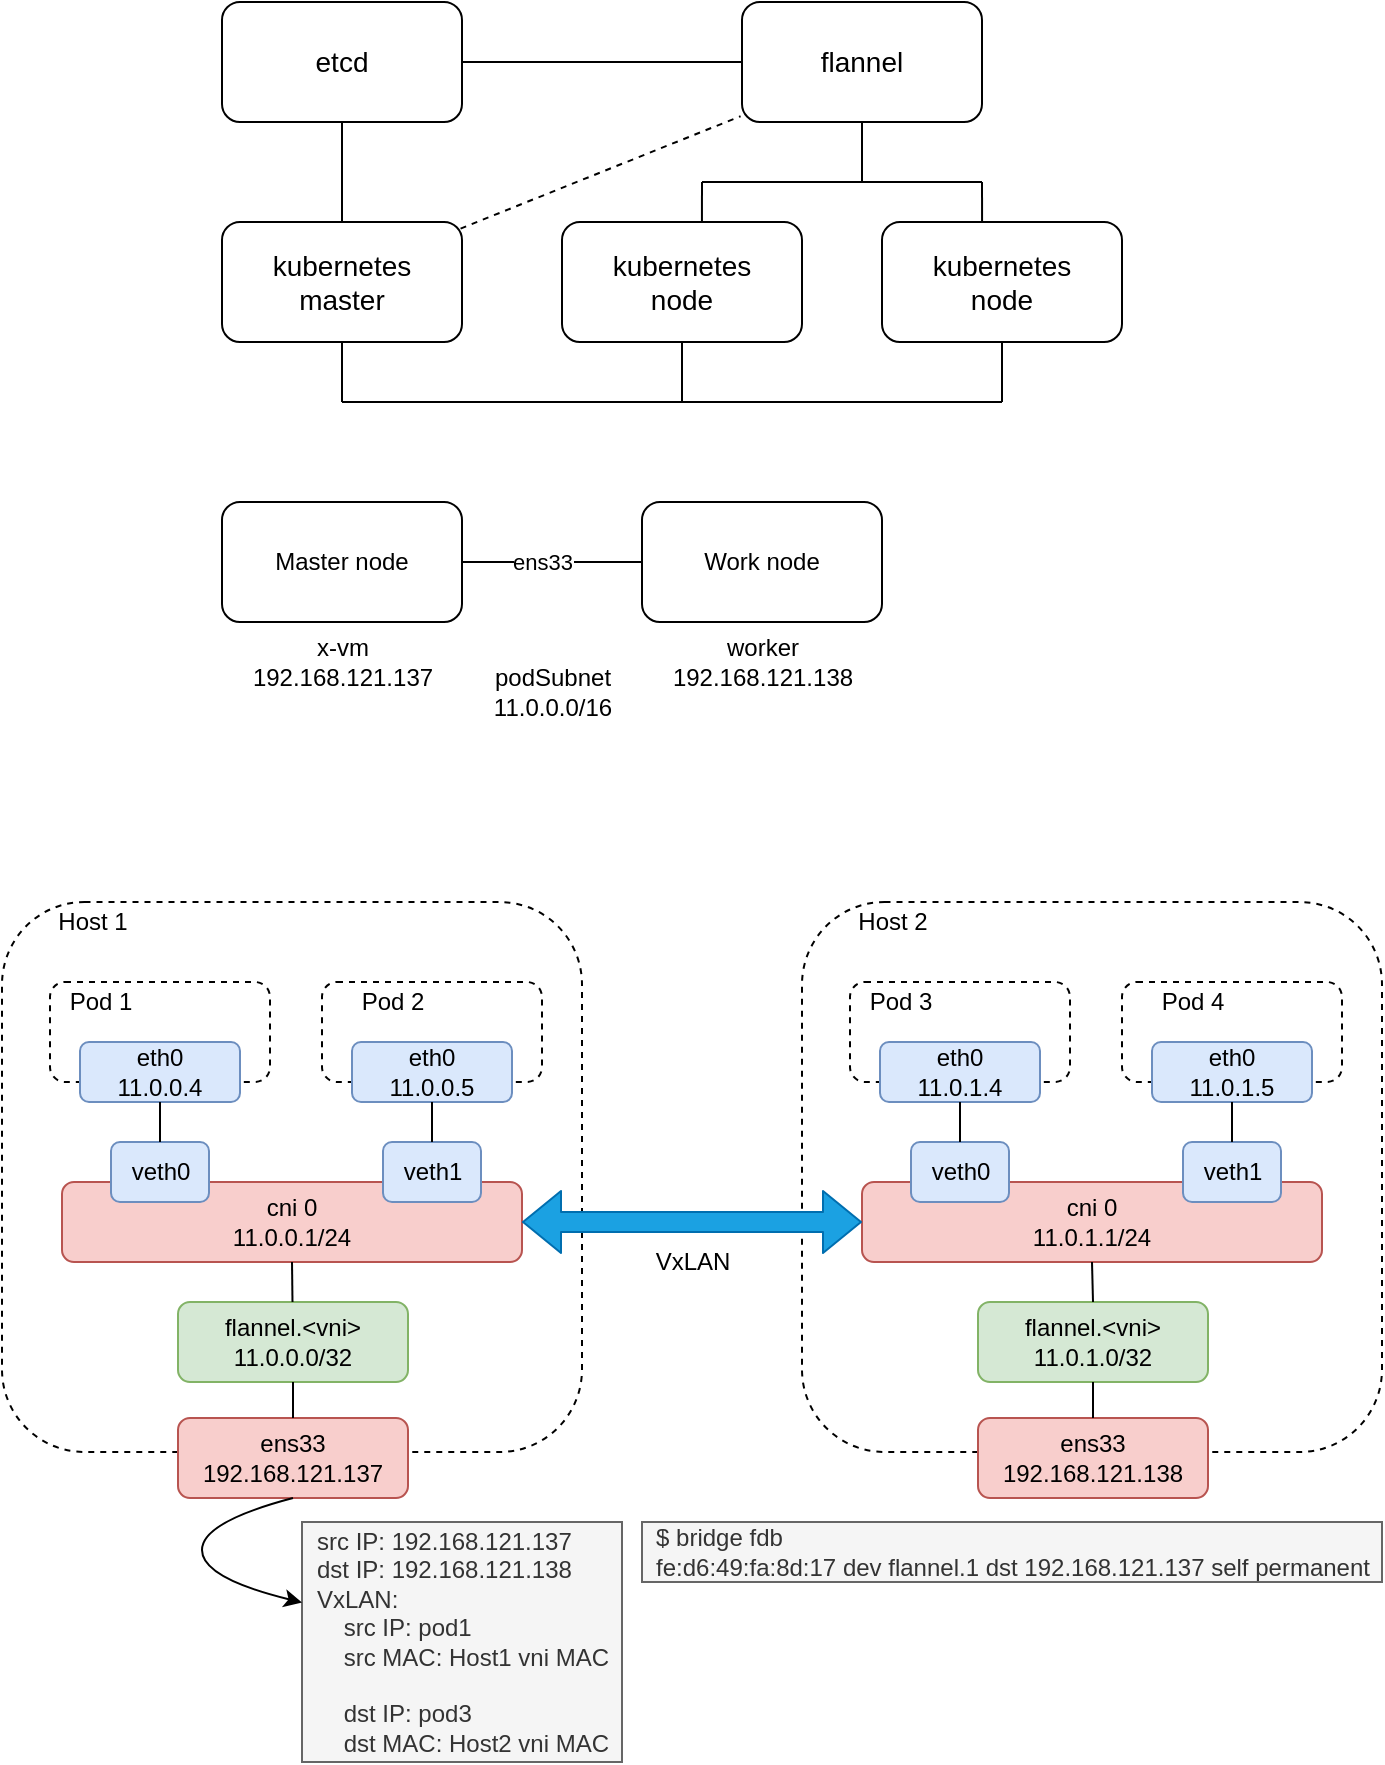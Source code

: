 <mxfile version="13.3.5" type="device"><diagram id="jFzlN2AWs4iLb1KRnkbO" name="第 1 页"><mxGraphModel dx="406" dy="1401" grid="1" gridSize="10" guides="1" tooltips="1" connect="1" arrows="1" fold="1" page="1" pageScale="1" pageWidth="827" pageHeight="1169" math="0" shadow="0"><root><mxCell id="0"/><mxCell id="1" parent="0"/><mxCell id="taxR5K3jHhMhIcNvMqzj-1" value="Master node" style="rounded=1;whiteSpace=wrap;html=1;" vertex="1" parent="1"><mxGeometry x="140" y="110" width="120" height="60" as="geometry"/></mxCell><mxCell id="taxR5K3jHhMhIcNvMqzj-2" value="Work node" style="rounded=1;whiteSpace=wrap;html=1;" vertex="1" parent="1"><mxGeometry x="350" y="110" width="120" height="60" as="geometry"/></mxCell><mxCell id="taxR5K3jHhMhIcNvMqzj-3" value="x-vm&lt;br&gt;192.168.121.137" style="text;html=1;align=center;verticalAlign=middle;resizable=0;points=[];autosize=1;" vertex="1" parent="1"><mxGeometry x="145" y="175" width="110" height="30" as="geometry"/></mxCell><mxCell id="taxR5K3jHhMhIcNvMqzj-4" value="worker&lt;br&gt;192.168.121.138" style="text;html=1;align=center;verticalAlign=middle;resizable=0;points=[];autosize=1;" vertex="1" parent="1"><mxGeometry x="355" y="175" width="110" height="30" as="geometry"/></mxCell><mxCell id="taxR5K3jHhMhIcNvMqzj-9" value="" style="endArrow=none;html=1;entryX=0;entryY=0.5;entryDx=0;entryDy=0;exitX=1;exitY=0.5;exitDx=0;exitDy=0;" edge="1" parent="1" source="taxR5K3jHhMhIcNvMqzj-1" target="taxR5K3jHhMhIcNvMqzj-2"><mxGeometry width="50" height="50" relative="1" as="geometry"><mxPoint x="260" y="140" as="sourcePoint"/><mxPoint x="280" y="140" as="targetPoint"/></mxGeometry></mxCell><mxCell id="taxR5K3jHhMhIcNvMqzj-11" value="ens33" style="edgeLabel;html=1;align=center;verticalAlign=middle;resizable=0;points=[];" vertex="1" connectable="0" parent="taxR5K3jHhMhIcNvMqzj-9"><mxGeometry x="-0.311" relative="1" as="geometry"><mxPoint x="9" as="offset"/></mxGeometry></mxCell><mxCell id="taxR5K3jHhMhIcNvMqzj-12" value="podSubnet&lt;br&gt;11.0.0.0/16" style="text;html=1;align=center;verticalAlign=middle;resizable=0;points=[];autosize=1;" vertex="1" parent="1"><mxGeometry x="270" y="190" width="70" height="30" as="geometry"/></mxCell><mxCell id="taxR5K3jHhMhIcNvMqzj-13" value="" style="rounded=1;whiteSpace=wrap;html=1;dashed=1;" vertex="1" parent="1"><mxGeometry x="30" y="310" width="290" height="275" as="geometry"/></mxCell><mxCell id="taxR5K3jHhMhIcNvMqzj-14" value="" style="rounded=1;whiteSpace=wrap;html=1;dashed=1;" vertex="1" parent="1"><mxGeometry x="54" y="350" width="110" height="50" as="geometry"/></mxCell><mxCell id="taxR5K3jHhMhIcNvMqzj-15" value="eth0&lt;br&gt;11.0.0.4" style="rounded=1;whiteSpace=wrap;html=1;fillColor=#dae8fc;strokeColor=#6c8ebf;" vertex="1" parent="1"><mxGeometry x="69" y="380" width="80" height="30" as="geometry"/></mxCell><mxCell id="taxR5K3jHhMhIcNvMqzj-16" value="cni 0&lt;br&gt;11.0.0.1/24" style="rounded=1;whiteSpace=wrap;html=1;fillColor=#f8cecc;strokeColor=#b85450;" vertex="1" parent="1"><mxGeometry x="60" y="450" width="230" height="40" as="geometry"/></mxCell><mxCell id="taxR5K3jHhMhIcNvMqzj-17" value="flannel.&amp;lt;vni&amp;gt;&lt;br&gt;11.0.0.0/32" style="rounded=1;whiteSpace=wrap;html=1;fillColor=#d5e8d4;strokeColor=#82b366;" vertex="1" parent="1"><mxGeometry x="118" y="510" width="115" height="40" as="geometry"/></mxCell><mxCell id="taxR5K3jHhMhIcNvMqzj-18" value="ens33&lt;br&gt;192.168.121.137" style="rounded=1;whiteSpace=wrap;html=1;fillColor=#f8cecc;strokeColor=#b85450;" vertex="1" parent="1"><mxGeometry x="118" y="568" width="115" height="40" as="geometry"/></mxCell><mxCell id="taxR5K3jHhMhIcNvMqzj-20" value="" style="rounded=1;whiteSpace=wrap;html=1;dashed=1;" vertex="1" parent="1"><mxGeometry x="190" y="350" width="110" height="50" as="geometry"/></mxCell><mxCell id="taxR5K3jHhMhIcNvMqzj-19" value="eth0&lt;br&gt;11.0.0.5" style="rounded=1;whiteSpace=wrap;html=1;fillColor=#dae8fc;strokeColor=#6c8ebf;" vertex="1" parent="1"><mxGeometry x="205" y="380" width="80" height="30" as="geometry"/></mxCell><mxCell id="taxR5K3jHhMhIcNvMqzj-21" value="veth0" style="rounded=1;whiteSpace=wrap;html=1;fillColor=#dae8fc;strokeColor=#6c8ebf;" vertex="1" parent="1"><mxGeometry x="84.5" y="430" width="49" height="30" as="geometry"/></mxCell><mxCell id="taxR5K3jHhMhIcNvMqzj-22" value="veth1" style="rounded=1;whiteSpace=wrap;html=1;fillColor=#dae8fc;strokeColor=#6c8ebf;" vertex="1" parent="1"><mxGeometry x="220.5" y="430" width="49" height="30" as="geometry"/></mxCell><mxCell id="taxR5K3jHhMhIcNvMqzj-24" value="Host 1" style="text;html=1;align=center;verticalAlign=middle;resizable=0;points=[];autosize=1;" vertex="1" parent="1"><mxGeometry x="50" y="310" width="50" height="20" as="geometry"/></mxCell><mxCell id="taxR5K3jHhMhIcNvMqzj-25" value="Pod 1" style="text;html=1;align=center;verticalAlign=middle;resizable=0;points=[];autosize=1;" vertex="1" parent="1"><mxGeometry x="54" y="350" width="50" height="20" as="geometry"/></mxCell><mxCell id="taxR5K3jHhMhIcNvMqzj-26" value="Pod 2" style="text;html=1;align=center;verticalAlign=middle;resizable=0;points=[];autosize=1;" vertex="1" parent="1"><mxGeometry x="200" y="350" width="50" height="20" as="geometry"/></mxCell><mxCell id="taxR5K3jHhMhIcNvMqzj-27" value="" style="rounded=1;whiteSpace=wrap;html=1;dashed=1;" vertex="1" parent="1"><mxGeometry x="430" y="310" width="290" height="275" as="geometry"/></mxCell><mxCell id="taxR5K3jHhMhIcNvMqzj-28" value="" style="rounded=1;whiteSpace=wrap;html=1;dashed=1;" vertex="1" parent="1"><mxGeometry x="454" y="350" width="110" height="50" as="geometry"/></mxCell><mxCell id="taxR5K3jHhMhIcNvMqzj-29" value="eth0&lt;br&gt;11.0.1.4" style="rounded=1;whiteSpace=wrap;html=1;fillColor=#dae8fc;strokeColor=#6c8ebf;" vertex="1" parent="1"><mxGeometry x="469" y="380" width="80" height="30" as="geometry"/></mxCell><mxCell id="taxR5K3jHhMhIcNvMqzj-30" value="cni 0&lt;br&gt;11.0.1.1/24" style="rounded=1;whiteSpace=wrap;html=1;fillColor=#f8cecc;strokeColor=#b85450;" vertex="1" parent="1"><mxGeometry x="460" y="450" width="230" height="40" as="geometry"/></mxCell><mxCell id="taxR5K3jHhMhIcNvMqzj-31" value="flannel.&amp;lt;vni&amp;gt;&lt;br&gt;11.0.1.0/32" style="rounded=1;whiteSpace=wrap;html=1;fillColor=#d5e8d4;strokeColor=#82b366;" vertex="1" parent="1"><mxGeometry x="518" y="510" width="115" height="40" as="geometry"/></mxCell><mxCell id="taxR5K3jHhMhIcNvMqzj-32" value="ens33&lt;br&gt;192.168.121.138" style="rounded=1;whiteSpace=wrap;html=1;fillColor=#f8cecc;strokeColor=#b85450;" vertex="1" parent="1"><mxGeometry x="518" y="568" width="115" height="40" as="geometry"/></mxCell><mxCell id="taxR5K3jHhMhIcNvMqzj-33" value="" style="rounded=1;whiteSpace=wrap;html=1;dashed=1;" vertex="1" parent="1"><mxGeometry x="590" y="350" width="110" height="50" as="geometry"/></mxCell><mxCell id="taxR5K3jHhMhIcNvMqzj-34" value="eth0&lt;br&gt;11.0.1.5" style="rounded=1;whiteSpace=wrap;html=1;fillColor=#dae8fc;strokeColor=#6c8ebf;" vertex="1" parent="1"><mxGeometry x="605" y="380" width="80" height="30" as="geometry"/></mxCell><mxCell id="taxR5K3jHhMhIcNvMqzj-35" value="veth0" style="rounded=1;whiteSpace=wrap;html=1;fillColor=#dae8fc;strokeColor=#6c8ebf;" vertex="1" parent="1"><mxGeometry x="484.5" y="430" width="49" height="30" as="geometry"/></mxCell><mxCell id="taxR5K3jHhMhIcNvMqzj-36" value="veth1" style="rounded=1;whiteSpace=wrap;html=1;fillColor=#dae8fc;strokeColor=#6c8ebf;" vertex="1" parent="1"><mxGeometry x="620.5" y="430" width="49" height="30" as="geometry"/></mxCell><mxCell id="taxR5K3jHhMhIcNvMqzj-37" value="Host 2" style="text;html=1;align=center;verticalAlign=middle;resizable=0;points=[];autosize=1;" vertex="1" parent="1"><mxGeometry x="450" y="310" width="50" height="20" as="geometry"/></mxCell><mxCell id="taxR5K3jHhMhIcNvMqzj-38" value="Pod 3" style="text;html=1;align=center;verticalAlign=middle;resizable=0;points=[];autosize=1;" vertex="1" parent="1"><mxGeometry x="454" y="350" width="50" height="20" as="geometry"/></mxCell><mxCell id="taxR5K3jHhMhIcNvMqzj-39" value="Pod 4" style="text;html=1;align=center;verticalAlign=middle;resizable=0;points=[];autosize=1;" vertex="1" parent="1"><mxGeometry x="600" y="350" width="50" height="20" as="geometry"/></mxCell><mxCell id="taxR5K3jHhMhIcNvMqzj-40" value="" style="shape=flexArrow;endArrow=classic;startArrow=classic;html=1;entryX=0;entryY=0.5;entryDx=0;entryDy=0;exitX=1;exitY=0.5;exitDx=0;exitDy=0;fillColor=#1ba1e2;strokeColor=#006EAF;" edge="1" parent="1" source="taxR5K3jHhMhIcNvMqzj-16" target="taxR5K3jHhMhIcNvMqzj-30"><mxGeometry width="50" height="50" relative="1" as="geometry"><mxPoint x="390" y="480" as="sourcePoint"/><mxPoint x="440" y="430" as="targetPoint"/></mxGeometry></mxCell><mxCell id="taxR5K3jHhMhIcNvMqzj-41" value="VxLAN" style="text;html=1;align=center;verticalAlign=middle;resizable=0;points=[];autosize=1;" vertex="1" parent="1"><mxGeometry x="350" y="480" width="50" height="20" as="geometry"/></mxCell><mxCell id="taxR5K3jHhMhIcNvMqzj-42" value="etcd" style="rounded=1;whiteSpace=wrap;html=1;fontSize=14;" vertex="1" parent="1"><mxGeometry x="140" y="-140" width="120" height="60" as="geometry"/></mxCell><mxCell id="taxR5K3jHhMhIcNvMqzj-43" value="flannel" style="rounded=1;whiteSpace=wrap;html=1;fontSize=14;" vertex="1" parent="1"><mxGeometry x="400" y="-140" width="120" height="60" as="geometry"/></mxCell><mxCell id="taxR5K3jHhMhIcNvMqzj-44" value="kubernetes&lt;br style=&quot;font-size: 14px;&quot;&gt;master" style="rounded=1;whiteSpace=wrap;html=1;fontSize=14;" vertex="1" parent="1"><mxGeometry x="140" y="-30" width="120" height="60" as="geometry"/></mxCell><mxCell id="taxR5K3jHhMhIcNvMqzj-45" value="&lt;span style=&quot;font-size: 14px;&quot;&gt;kubernetes&lt;/span&gt;&lt;br style=&quot;font-size: 14px;&quot;&gt;node" style="rounded=1;whiteSpace=wrap;html=1;fontSize=14;" vertex="1" parent="1"><mxGeometry x="310" y="-30" width="120" height="60" as="geometry"/></mxCell><mxCell id="taxR5K3jHhMhIcNvMqzj-46" value="&lt;span style=&quot;font-size: 14px;&quot;&gt;kubernetes&lt;/span&gt;&lt;br style=&quot;font-size: 14px;&quot;&gt;&lt;span style=&quot;font-size: 14px;&quot;&gt;node&lt;/span&gt;" style="rounded=1;whiteSpace=wrap;html=1;fontSize=14;" vertex="1" parent="1"><mxGeometry x="470" y="-30" width="120" height="60" as="geometry"/></mxCell><mxCell id="taxR5K3jHhMhIcNvMqzj-48" value="&lt;div style=&quot;text-align: left&quot;&gt;&lt;span&gt;src IP: 192.168.121.137&lt;/span&gt;&lt;/div&gt;&lt;div style=&quot;text-align: left&quot;&gt;&lt;span&gt;dst IP: 192.168.121.138&lt;/span&gt;&lt;/div&gt;&lt;div style=&quot;text-align: left&quot;&gt;&lt;span&gt;VxLAN:&lt;/span&gt;&lt;/div&gt;&lt;div style=&quot;text-align: left&quot;&gt;&amp;nbsp; &amp;nbsp; src IP: pod1&lt;/div&gt;&lt;div style=&quot;text-align: left&quot;&gt;&amp;nbsp; &amp;nbsp; src MAC: Host1 vni MAC&lt;/div&gt;&lt;div style=&quot;text-align: left&quot;&gt;&amp;nbsp; &amp;nbsp;&amp;nbsp;&lt;/div&gt;&lt;div style=&quot;text-align: left&quot;&gt;&amp;nbsp; &amp;nbsp; dst IP: pod3&lt;/div&gt;&lt;div style=&quot;text-align: left&quot;&gt;&amp;nbsp; &amp;nbsp; dst MAC: Host2 vni MAC&lt;/div&gt;" style="text;html=1;align=center;verticalAlign=middle;resizable=0;points=[];autosize=1;fillColor=#f5f5f5;strokeColor=#666666;fontColor=#333333;" vertex="1" parent="1"><mxGeometry x="180" y="620" width="160" height="120" as="geometry"/></mxCell><mxCell id="taxR5K3jHhMhIcNvMqzj-49" value="" style="curved=1;endArrow=classic;html=1;exitX=0.5;exitY=1;exitDx=0;exitDy=0;" edge="1" parent="1" source="taxR5K3jHhMhIcNvMqzj-18" target="taxR5K3jHhMhIcNvMqzj-48"><mxGeometry width="50" height="50" relative="1" as="geometry"><mxPoint x="390" y="580" as="sourcePoint"/><mxPoint x="250" y="717" as="targetPoint"/><Array as="points"><mxPoint x="130" y="620"/><mxPoint x="130" y="648"/></Array></mxGeometry></mxCell><mxCell id="taxR5K3jHhMhIcNvMqzj-51" value="" style="endArrow=none;html=1;exitX=0.5;exitY=0;exitDx=0;exitDy=0;entryX=0.5;entryY=1;entryDx=0;entryDy=0;" edge="1" parent="1" source="taxR5K3jHhMhIcNvMqzj-21" target="taxR5K3jHhMhIcNvMqzj-15"><mxGeometry width="50" height="50" relative="1" as="geometry"><mxPoint x="65" y="460" as="sourcePoint"/><mxPoint x="115" y="410" as="targetPoint"/></mxGeometry></mxCell><mxCell id="taxR5K3jHhMhIcNvMqzj-53" value="" style="endArrow=none;html=1;exitX=0.5;exitY=0;exitDx=0;exitDy=0;entryX=0.5;entryY=1;entryDx=0;entryDy=0;" edge="1" parent="1" source="taxR5K3jHhMhIcNvMqzj-22" target="taxR5K3jHhMhIcNvMqzj-19"><mxGeometry width="50" height="50" relative="1" as="geometry"><mxPoint x="109.0" y="430" as="sourcePoint"/><mxPoint x="109.0" y="410" as="targetPoint"/><Array as="points"/></mxGeometry></mxCell><mxCell id="taxR5K3jHhMhIcNvMqzj-54" value="" style="endArrow=none;html=1;entryX=0.5;entryY=1;entryDx=0;entryDy=0;" edge="1" parent="1" source="taxR5K3jHhMhIcNvMqzj-17" target="taxR5K3jHhMhIcNvMqzj-16"><mxGeometry width="50" height="50" relative="1" as="geometry"><mxPoint x="255.0" y="440" as="sourcePoint"/><mxPoint x="255" y="420" as="targetPoint"/><Array as="points"/></mxGeometry></mxCell><mxCell id="taxR5K3jHhMhIcNvMqzj-56" value="" style="endArrow=none;html=1;entryX=0.5;entryY=1;entryDx=0;entryDy=0;" edge="1" parent="1" source="taxR5K3jHhMhIcNvMqzj-18" target="taxR5K3jHhMhIcNvMqzj-17"><mxGeometry width="50" height="50" relative="1" as="geometry"><mxPoint x="255.0" y="440" as="sourcePoint"/><mxPoint x="255" y="420" as="targetPoint"/><Array as="points"/></mxGeometry></mxCell><mxCell id="taxR5K3jHhMhIcNvMqzj-57" value="" style="endArrow=none;html=1;entryX=0.5;entryY=1;entryDx=0;entryDy=0;" edge="1" parent="1" source="taxR5K3jHhMhIcNvMqzj-35" target="taxR5K3jHhMhIcNvMqzj-29"><mxGeometry width="50" height="50" relative="1" as="geometry"><mxPoint x="440" y="490" as="sourcePoint"/><mxPoint x="490" y="440" as="targetPoint"/></mxGeometry></mxCell><mxCell id="taxR5K3jHhMhIcNvMqzj-58" value="" style="endArrow=none;html=1;exitX=0.5;exitY=0;exitDx=0;exitDy=0;" edge="1" parent="1" source="taxR5K3jHhMhIcNvMqzj-36" target="taxR5K3jHhMhIcNvMqzj-34"><mxGeometry width="50" height="50" relative="1" as="geometry"><mxPoint x="440" y="490" as="sourcePoint"/><mxPoint x="490" y="440" as="targetPoint"/></mxGeometry></mxCell><mxCell id="taxR5K3jHhMhIcNvMqzj-59" value="" style="endArrow=none;html=1;entryX=0.5;entryY=1;entryDx=0;entryDy=0;exitX=0.5;exitY=0;exitDx=0;exitDy=0;" edge="1" parent="1" source="taxR5K3jHhMhIcNvMqzj-31" target="taxR5K3jHhMhIcNvMqzj-30"><mxGeometry width="50" height="50" relative="1" as="geometry"><mxPoint x="440" y="490" as="sourcePoint"/><mxPoint x="490" y="440" as="targetPoint"/></mxGeometry></mxCell><mxCell id="taxR5K3jHhMhIcNvMqzj-60" value="" style="endArrow=none;html=1;entryX=0.5;entryY=1;entryDx=0;entryDy=0;exitX=0.5;exitY=0;exitDx=0;exitDy=0;" edge="1" parent="1" source="taxR5K3jHhMhIcNvMqzj-32" target="taxR5K3jHhMhIcNvMqzj-31"><mxGeometry width="50" height="50" relative="1" as="geometry"><mxPoint x="440" y="490" as="sourcePoint"/><mxPoint x="490" y="440" as="targetPoint"/></mxGeometry></mxCell><mxCell id="taxR5K3jHhMhIcNvMqzj-61" value="&lt;div style=&quot;text-align: left&quot;&gt;&lt;span&gt;$ bridge fdb&lt;/span&gt;&lt;/div&gt;fe:d6:49:fa:8d:17 dev flannel.1 dst 192.168.121.137 self permanent" style="text;html=1;align=center;verticalAlign=middle;resizable=0;points=[];autosize=1;fillColor=#f5f5f5;strokeColor=#666666;fontColor=#333333;" vertex="1" parent="1"><mxGeometry x="350" y="620" width="370" height="30" as="geometry"/></mxCell><mxCell id="taxR5K3jHhMhIcNvMqzj-62" value="" style="endArrow=none;html=1;fontSize=14;entryX=0;entryY=0.5;entryDx=0;entryDy=0;exitX=1;exitY=0.5;exitDx=0;exitDy=0;" edge="1" parent="1" source="taxR5K3jHhMhIcNvMqzj-42" target="taxR5K3jHhMhIcNvMqzj-43"><mxGeometry width="50" height="50" relative="1" as="geometry"><mxPoint x="400" y="10" as="sourcePoint"/><mxPoint x="450" y="-40" as="targetPoint"/></mxGeometry></mxCell><mxCell id="taxR5K3jHhMhIcNvMqzj-63" value="" style="endArrow=none;html=1;fontSize=14;entryX=0.5;entryY=1;entryDx=0;entryDy=0;exitX=0.5;exitY=0;exitDx=0;exitDy=0;" edge="1" parent="1" source="taxR5K3jHhMhIcNvMqzj-44" target="taxR5K3jHhMhIcNvMqzj-42"><mxGeometry width="50" height="50" relative="1" as="geometry"><mxPoint x="400" y="10" as="sourcePoint"/><mxPoint x="450" y="-40" as="targetPoint"/></mxGeometry></mxCell><mxCell id="taxR5K3jHhMhIcNvMqzj-64" value="" style="endArrow=none;html=1;fontSize=14;" edge="1" parent="1"><mxGeometry width="50" height="50" relative="1" as="geometry"><mxPoint x="530" y="60" as="sourcePoint"/><mxPoint x="200" y="60" as="targetPoint"/></mxGeometry></mxCell><mxCell id="taxR5K3jHhMhIcNvMqzj-65" value="" style="endArrow=none;html=1;fontSize=14;entryX=0.5;entryY=1;entryDx=0;entryDy=0;" edge="1" parent="1" target="taxR5K3jHhMhIcNvMqzj-44"><mxGeometry width="50" height="50" relative="1" as="geometry"><mxPoint x="200" y="60" as="sourcePoint"/><mxPoint x="450" y="-40" as="targetPoint"/></mxGeometry></mxCell><mxCell id="taxR5K3jHhMhIcNvMqzj-66" value="" style="endArrow=none;html=1;fontSize=14;entryX=0.5;entryY=1;entryDx=0;entryDy=0;" edge="1" parent="1" target="taxR5K3jHhMhIcNvMqzj-46"><mxGeometry width="50" height="50" relative="1" as="geometry"><mxPoint x="530" y="60" as="sourcePoint"/><mxPoint x="450" y="-40" as="targetPoint"/></mxGeometry></mxCell><mxCell id="taxR5K3jHhMhIcNvMqzj-67" value="" style="endArrow=none;html=1;fontSize=14;entryX=0.5;entryY=1;entryDx=0;entryDy=0;" edge="1" parent="1" target="taxR5K3jHhMhIcNvMqzj-45"><mxGeometry width="50" height="50" relative="1" as="geometry"><mxPoint x="370" y="60" as="sourcePoint"/><mxPoint x="450" y="-40" as="targetPoint"/></mxGeometry></mxCell><mxCell id="taxR5K3jHhMhIcNvMqzj-68" value="" style="endArrow=none;html=1;fontSize=14;" edge="1" parent="1" target="taxR5K3jHhMhIcNvMqzj-43"><mxGeometry width="50" height="50" relative="1" as="geometry"><mxPoint x="460" y="-50" as="sourcePoint"/><mxPoint x="450" y="-40" as="targetPoint"/></mxGeometry></mxCell><mxCell id="taxR5K3jHhMhIcNvMqzj-69" value="" style="endArrow=none;html=1;fontSize=14;" edge="1" parent="1"><mxGeometry width="50" height="50" relative="1" as="geometry"><mxPoint x="380" y="-50" as="sourcePoint"/><mxPoint x="520" y="-50" as="targetPoint"/></mxGeometry></mxCell><mxCell id="taxR5K3jHhMhIcNvMqzj-70" value="" style="endArrow=none;html=1;fontSize=14;exitX=0.417;exitY=0;exitDx=0;exitDy=0;exitPerimeter=0;" edge="1" parent="1" source="taxR5K3jHhMhIcNvMqzj-46"><mxGeometry width="50" height="50" relative="1" as="geometry"><mxPoint x="440" as="sourcePoint"/><mxPoint x="520" y="-50" as="targetPoint"/></mxGeometry></mxCell><mxCell id="taxR5K3jHhMhIcNvMqzj-71" value="" style="endArrow=none;html=1;fontSize=14;exitX=0.583;exitY=0;exitDx=0;exitDy=0;exitPerimeter=0;" edge="1" parent="1" source="taxR5K3jHhMhIcNvMqzj-45"><mxGeometry width="50" height="50" relative="1" as="geometry"><mxPoint x="440" as="sourcePoint"/><mxPoint x="380" y="-50" as="targetPoint"/></mxGeometry></mxCell><mxCell id="taxR5K3jHhMhIcNvMqzj-72" value="" style="endArrow=none;dashed=1;html=1;fontSize=14;entryX=-0.006;entryY=0.952;entryDx=0;entryDy=0;entryPerimeter=0;exitX=0.994;exitY=0.055;exitDx=0;exitDy=0;exitPerimeter=0;" edge="1" parent="1" source="taxR5K3jHhMhIcNvMqzj-44" target="taxR5K3jHhMhIcNvMqzj-43"><mxGeometry width="50" height="50" relative="1" as="geometry"><mxPoint x="440" as="sourcePoint"/><mxPoint x="490" y="-50" as="targetPoint"/></mxGeometry></mxCell></root></mxGraphModel></diagram></mxfile>
